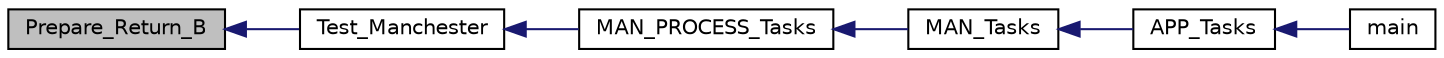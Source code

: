 digraph "Prepare_Return_B"
{
  edge [fontname="Helvetica",fontsize="10",labelfontname="Helvetica",labelfontsize="10"];
  node [fontname="Helvetica",fontsize="10",shape=record];
  rankdir="LR";
  Node1749 [label="Prepare_Return_B",height=0.2,width=0.4,color="black", fillcolor="grey75", style="filled", fontcolor="black"];
  Node1749 -> Node1750 [dir="back",color="midnightblue",fontsize="10",style="solid",fontname="Helvetica"];
  Node1750 [label="Test_Manchester",height=0.2,width=0.4,color="black", fillcolor="white", style="filled",URL="$man_8c.html#a58180a4bddf2eb82b49ce86257a95346"];
  Node1750 -> Node1751 [dir="back",color="midnightblue",fontsize="10",style="solid",fontname="Helvetica"];
  Node1751 [label="MAN_PROCESS_Tasks",height=0.2,width=0.4,color="black", fillcolor="white", style="filled",URL="$man_8c.html#a48e348dab43f9719d4c7f62dcdc91ccf"];
  Node1751 -> Node1752 [dir="back",color="midnightblue",fontsize="10",style="solid",fontname="Helvetica"];
  Node1752 [label="MAN_Tasks",height=0.2,width=0.4,color="black", fillcolor="white", style="filled",URL="$man_8c.html#aee1e768706fd21921cca7b874ff4f232"];
  Node1752 -> Node1753 [dir="back",color="midnightblue",fontsize="10",style="solid",fontname="Helvetica"];
  Node1753 [label="APP_Tasks",height=0.2,width=0.4,color="black", fillcolor="white", style="filled",URL="$inszt__wl__sps_8c.html#a859aee46b660cfee47cfd45ce08f6862"];
  Node1753 -> Node1754 [dir="back",color="midnightblue",fontsize="10",style="solid",fontname="Helvetica"];
  Node1754 [label="main",height=0.2,width=0.4,color="black", fillcolor="white", style="filled",URL="$main_8c.html#a840291bc02cba5474a4cb46a9b9566fe"];
}
